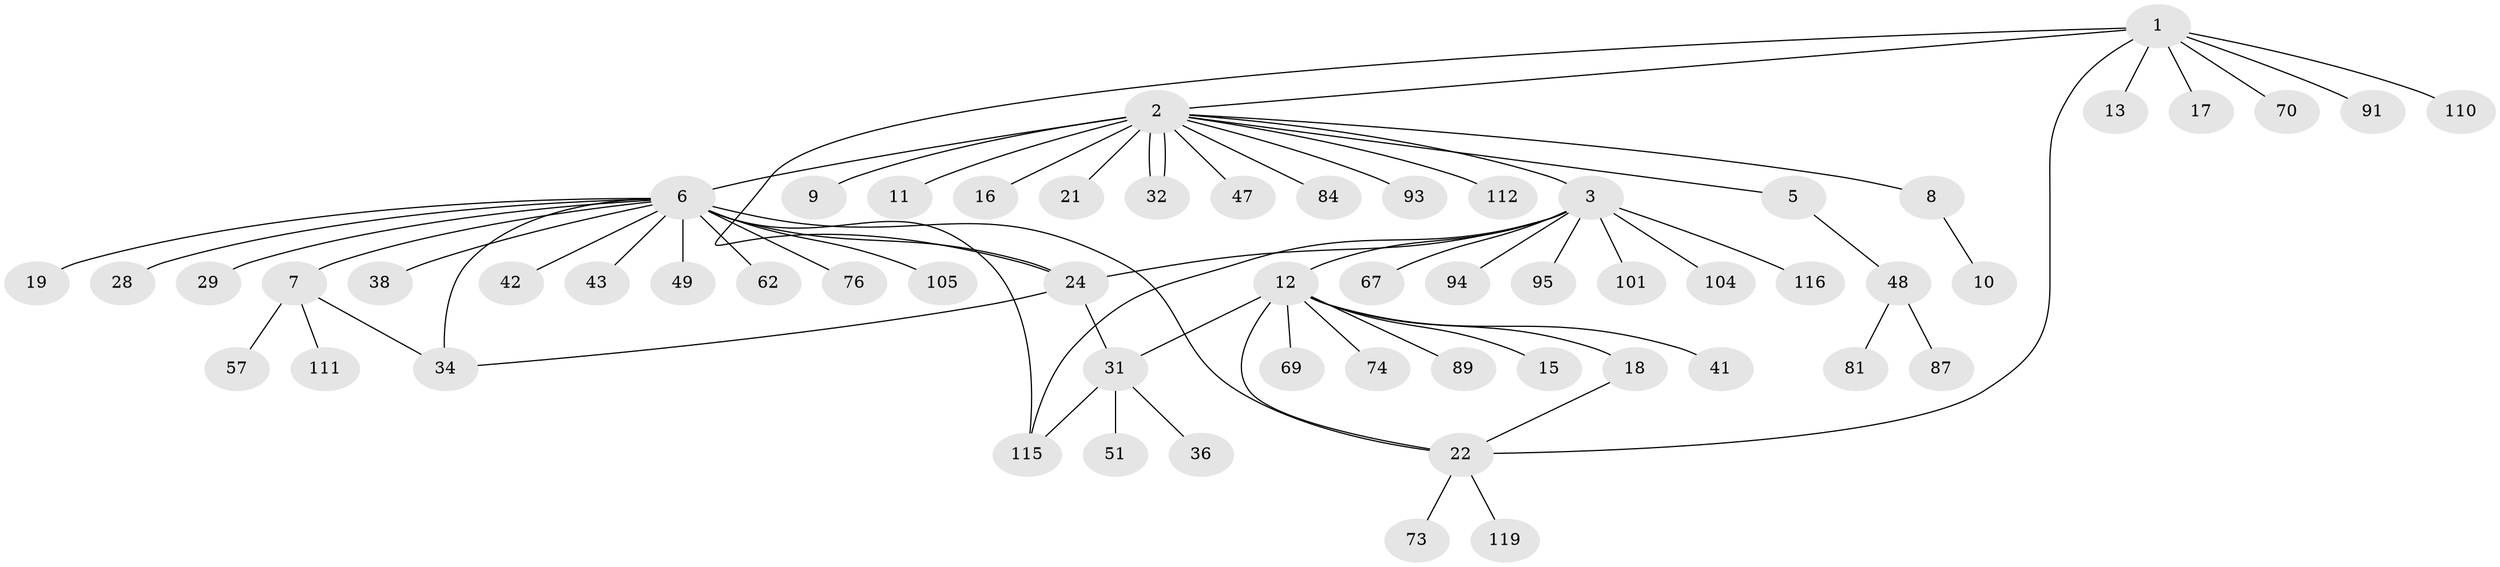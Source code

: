 // original degree distribution, {9: 0.01680672268907563, 14: 0.008403361344537815, 11: 0.008403361344537815, 15: 0.01680672268907563, 2: 0.17647058823529413, 6: 0.008403361344537815, 4: 0.04201680672268908, 1: 0.6218487394957983, 5: 0.025210084033613446, 3: 0.06722689075630252, 10: 0.008403361344537815}
// Generated by graph-tools (version 1.1) at 2025/14/03/09/25 04:14:33]
// undirected, 59 vertices, 69 edges
graph export_dot {
graph [start="1"]
  node [color=gray90,style=filled];
  1 [super="+60+20"];
  2 [super="+4"];
  3 [super="+54"];
  5;
  6 [super="+14"];
  7;
  8;
  9;
  10 [super="+114+83+85+25"];
  11;
  12;
  13 [super="+44+86+64"];
  15;
  16 [super="+26"];
  17 [super="+75+52+45"];
  18 [super="+37+106"];
  19 [super="+30"];
  21;
  22 [super="+23+92+68"];
  24 [super="+118+96+77+35+58+56"];
  28;
  29;
  31;
  32 [super="+33"];
  34 [super="+40"];
  36 [super="+66"];
  38 [super="+39"];
  41 [super="+59"];
  42;
  43 [super="+113"];
  47;
  48;
  49;
  51 [super="+72+102"];
  57 [super="+97"];
  62;
  67;
  69;
  70;
  73;
  74;
  76 [super="+98"];
  81;
  84;
  87;
  89;
  91;
  93;
  94 [super="+107"];
  95;
  101;
  104;
  105;
  110;
  111;
  112;
  115 [super="+117"];
  116;
  119;
  1 -- 2;
  1 -- 13;
  1 -- 17;
  1 -- 70;
  1 -- 91;
  1 -- 110;
  1 -- 24;
  1 -- 22;
  2 -- 3;
  2 -- 8;
  2 -- 11;
  2 -- 21;
  2 -- 32;
  2 -- 32;
  2 -- 47;
  2 -- 84;
  2 -- 93;
  2 -- 112;
  2 -- 6 [weight=4];
  2 -- 16;
  2 -- 5;
  2 -- 9;
  3 -- 12;
  3 -- 24;
  3 -- 67;
  3 -- 94;
  3 -- 95;
  3 -- 101;
  3 -- 104;
  3 -- 115;
  3 -- 116;
  5 -- 48;
  6 -- 7;
  6 -- 29;
  6 -- 38;
  6 -- 105;
  6 -- 42;
  6 -- 43;
  6 -- 76;
  6 -- 49;
  6 -- 19;
  6 -- 115;
  6 -- 22;
  6 -- 24;
  6 -- 28;
  6 -- 62;
  6 -- 34;
  7 -- 34;
  7 -- 57;
  7 -- 111;
  8 -- 10;
  12 -- 15;
  12 -- 18;
  12 -- 31;
  12 -- 41;
  12 -- 69;
  12 -- 74;
  12 -- 89;
  12 -- 22;
  18 -- 22;
  22 -- 73;
  22 -- 119;
  24 -- 31;
  24 -- 34;
  31 -- 36;
  31 -- 51;
  31 -- 115;
  48 -- 81;
  48 -- 87;
}
